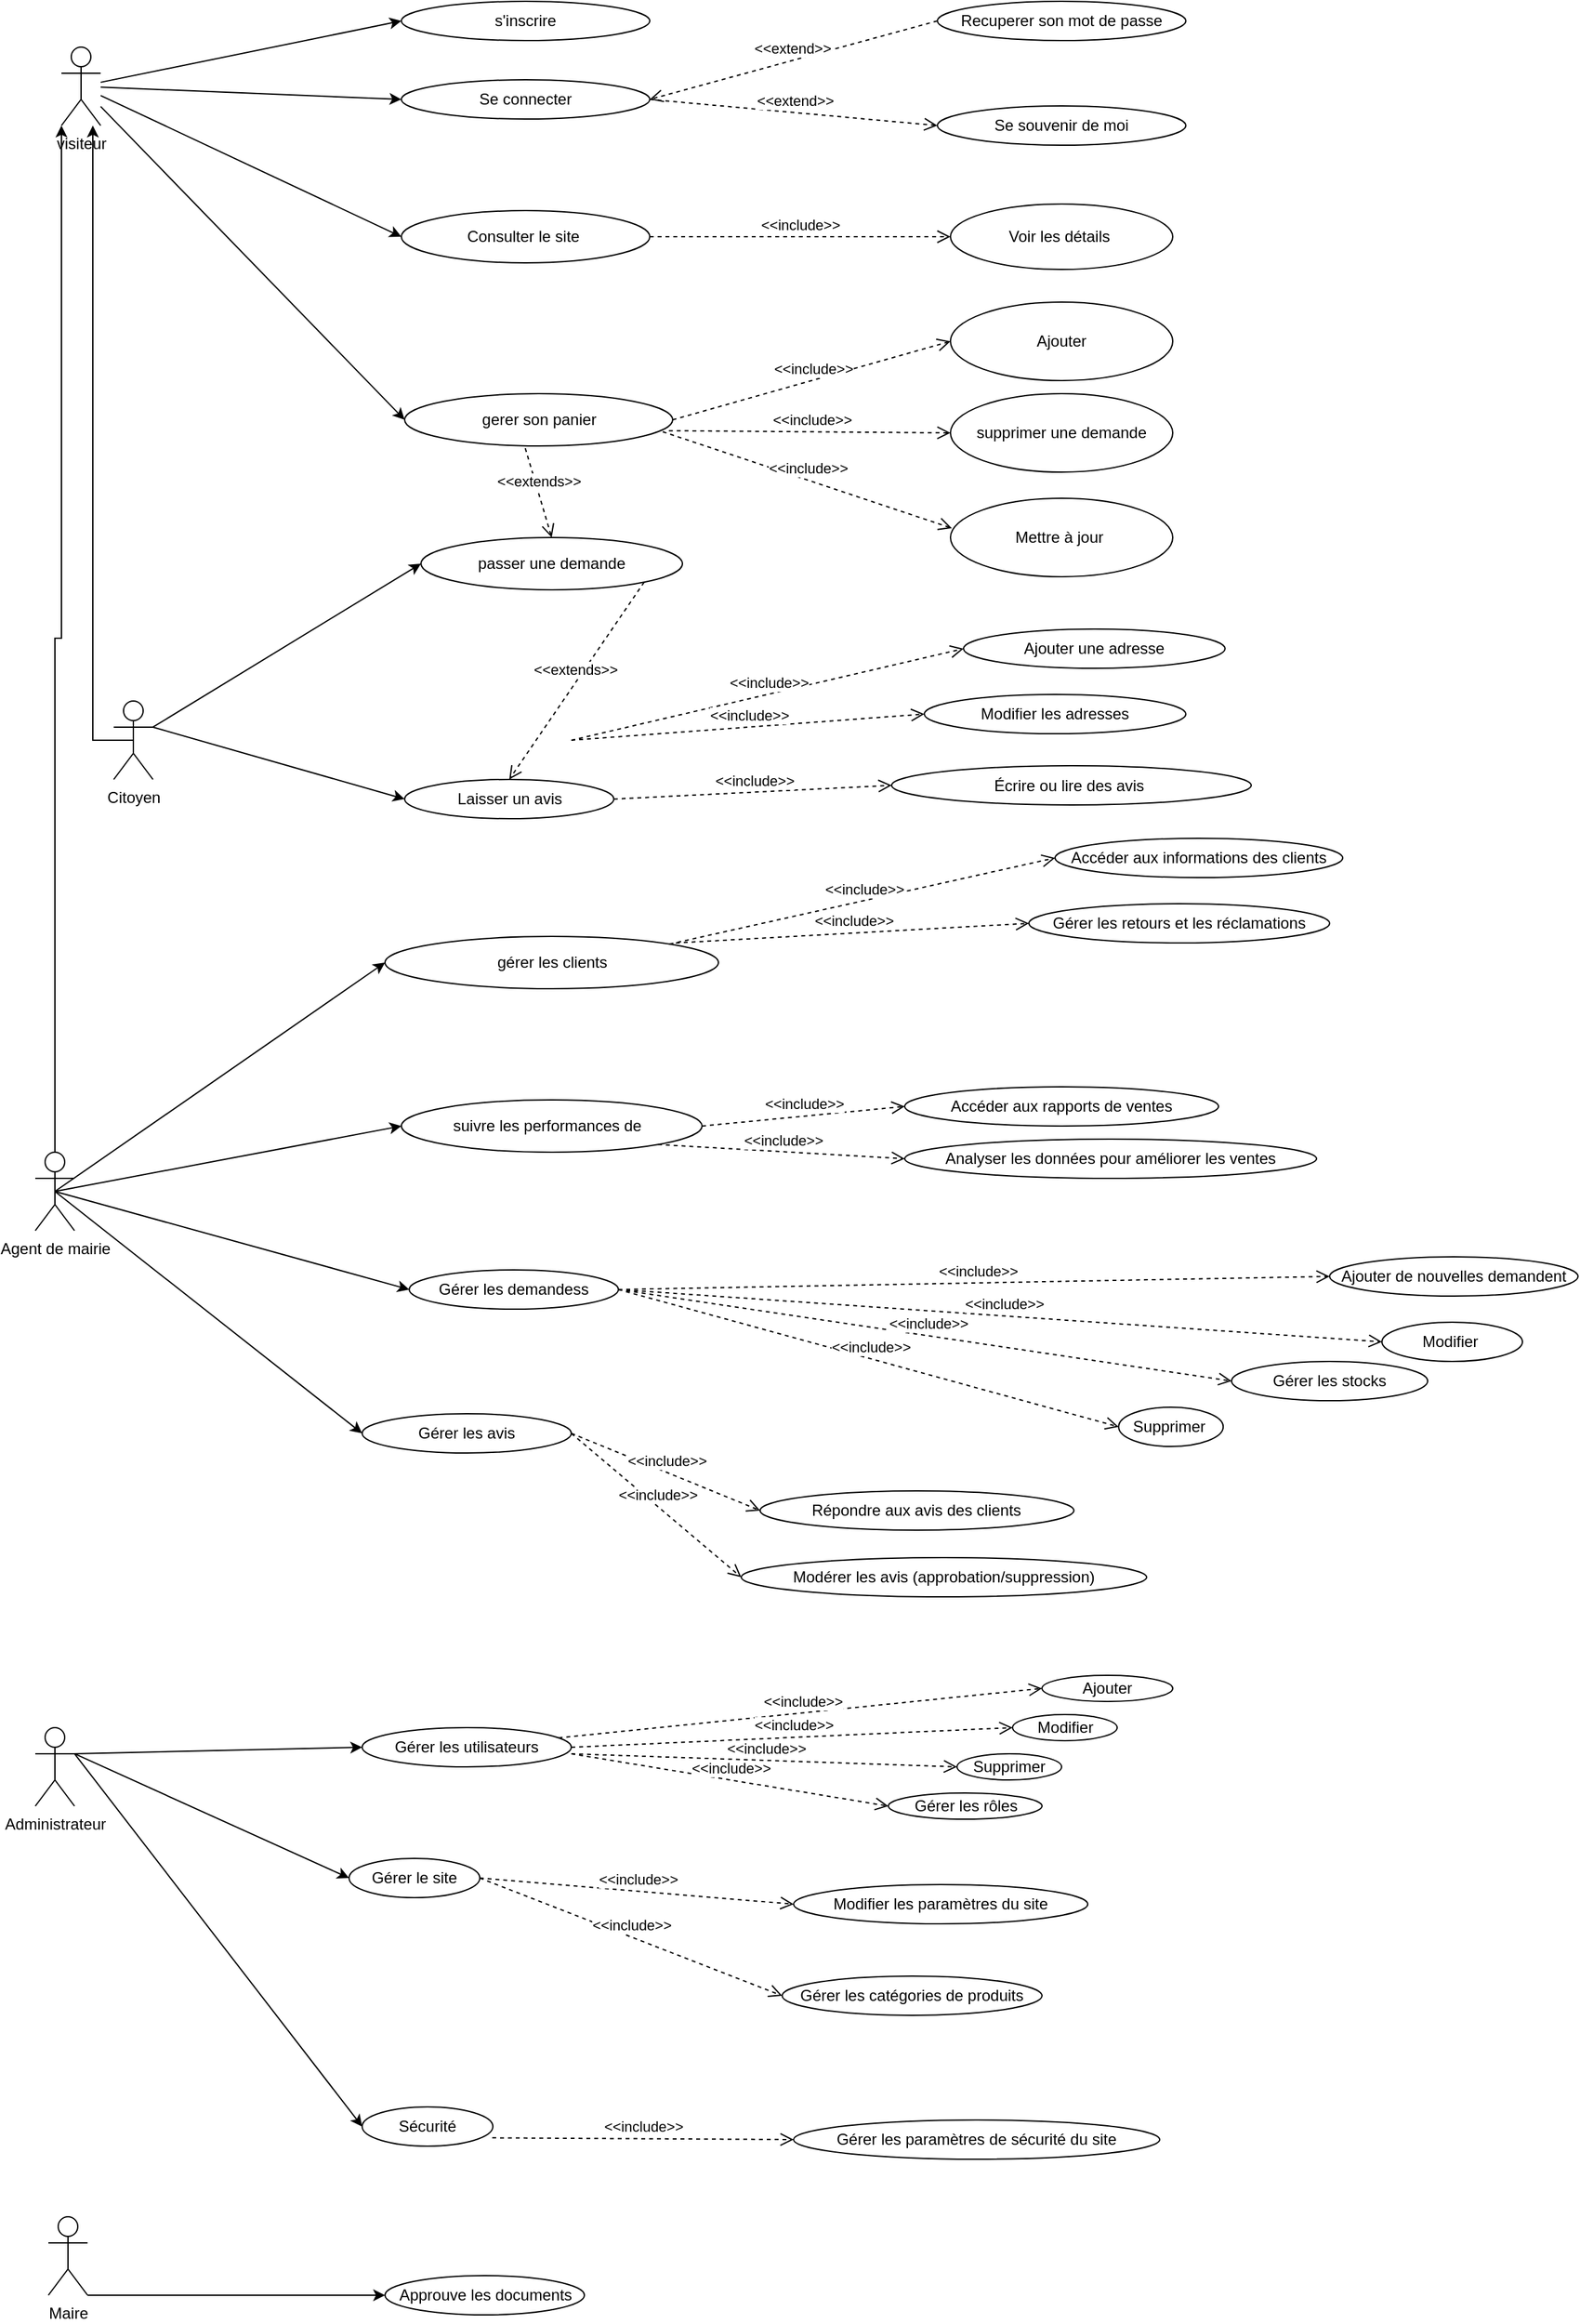 <mxfile version="24.7.8">
  <diagram name="Page-1" id="bqfxxALGak0NlBb41qj1">
    <mxGraphModel dx="2150" dy="852" grid="1" gridSize="10" guides="1" tooltips="1" connect="1" arrows="1" fold="1" page="1" pageScale="1" pageWidth="827" pageHeight="1169" math="0" shadow="0">
      <root>
        <mxCell id="0" />
        <mxCell id="1" parent="0" />
        <mxCell id="yeY-8UPGRVBbyQ8okEg0-1" style="edgeStyle=orthogonalEdgeStyle;rounded=0;orthogonalLoop=1;jettySize=auto;html=1;exitX=0.5;exitY=1;exitDx=0;exitDy=0;" parent="1" edge="1">
          <mxGeometry relative="1" as="geometry">
            <mxPoint x="-540" y="270" as="sourcePoint" />
            <mxPoint x="-540" y="270" as="targetPoint" />
          </mxGeometry>
        </mxCell>
        <mxCell id="yeY-8UPGRVBbyQ8okEg0-3" value="" style="endArrow=classic;html=1;rounded=0;entryX=0;entryY=0.5;entryDx=0;entryDy=0;" parent="1" target="yeY-8UPGRVBbyQ8okEg0-12" edge="1">
          <mxGeometry width="50" height="50" relative="1" as="geometry">
            <mxPoint x="-685" y="910" as="sourcePoint" />
            <mxPoint x="-290" y="1140" as="targetPoint" />
            <Array as="points" />
          </mxGeometry>
        </mxCell>
        <mxCell id="yeY-8UPGRVBbyQ8okEg0-4" value="" style="endArrow=classic;html=1;rounded=0;entryX=0;entryY=0.5;entryDx=0;entryDy=0;exitX=1;exitY=0.333;exitDx=0;exitDy=0;exitPerimeter=0;" parent="1" source="yeY-8UPGRVBbyQ8okEg0-21" target="yeY-8UPGRVBbyQ8okEg0-11" edge="1">
          <mxGeometry width="50" height="50" relative="1" as="geometry">
            <mxPoint x="-440" y="1200" as="sourcePoint" />
            <mxPoint x="-290" y="1230" as="targetPoint" />
          </mxGeometry>
        </mxCell>
        <mxCell id="yeY-8UPGRVBbyQ8okEg0-5" value="" style="endArrow=classic;html=1;rounded=0;entryX=0;entryY=0.5;entryDx=0;entryDy=0;" parent="1" source="yeY-8UPGRVBbyQ8okEg0-25" target="yeY-8UPGRVBbyQ8okEg0-16" edge="1">
          <mxGeometry width="50" height="50" relative="1" as="geometry">
            <mxPoint x="-660" y="440" as="sourcePoint" />
            <mxPoint x="-420" y="340" as="targetPoint" />
            <Array as="points" />
          </mxGeometry>
        </mxCell>
        <mxCell id="yeY-8UPGRVBbyQ8okEg0-6" value="" style="endArrow=classic;html=1;rounded=0;exitX=1;exitY=0.333;exitDx=0;exitDy=0;exitPerimeter=0;entryX=0;entryY=0.5;entryDx=0;entryDy=0;" parent="1" source="yeY-8UPGRVBbyQ8okEg0-20" target="yeY-8UPGRVBbyQ8okEg0-18" edge="1">
          <mxGeometry width="50" height="50" relative="1" as="geometry">
            <mxPoint x="-665" y="440" as="sourcePoint" />
            <mxPoint x="-490" y="565" as="targetPoint" />
            <Array as="points" />
          </mxGeometry>
        </mxCell>
        <mxCell id="yeY-8UPGRVBbyQ8okEg0-7" value="" style="endArrow=classic;html=1;rounded=0;entryX=0;entryY=0.5;entryDx=0;entryDy=0;" parent="1" source="yeY-8UPGRVBbyQ8okEg0-25" target="yeY-8UPGRVBbyQ8okEg0-15" edge="1">
          <mxGeometry width="50" height="50" relative="1" as="geometry">
            <mxPoint x="-630" y="454.5" as="sourcePoint" />
            <mxPoint x="-430" y="400" as="targetPoint" />
            <Array as="points" />
          </mxGeometry>
        </mxCell>
        <mxCell id="yeY-8UPGRVBbyQ8okEg0-8" value="" style="endArrow=classic;html=1;rounded=0;exitX=1;exitY=0.333;exitDx=0;exitDy=0;exitPerimeter=0;entryX=0;entryY=0.5;entryDx=0;entryDy=0;" parent="1" source="yeY-8UPGRVBbyQ8okEg0-20" target="yeY-8UPGRVBbyQ8okEg0-10" edge="1">
          <mxGeometry width="50" height="50" relative="1" as="geometry">
            <mxPoint x="-630" y="463" as="sourcePoint" />
            <mxPoint x="-430" y="445" as="targetPoint" />
          </mxGeometry>
        </mxCell>
        <mxCell id="yeY-8UPGRVBbyQ8okEg0-10" value="&lt;font style=&quot;vertical-align: inherit;&quot;&gt;&lt;font style=&quot;vertical-align: inherit;&quot;&gt;passer une demande&lt;/font&gt;&lt;/font&gt;" style="ellipse;whiteSpace=wrap;html=1;align=center;verticalAlign=middle;horizontal=1;" parent="1" vertex="1">
          <mxGeometry x="-405" y="410" width="200" height="40" as="geometry" />
        </mxCell>
        <mxCell id="yeY-8UPGRVBbyQ8okEg0-11" value="Gérer les utilisateurs" style="ellipse;whiteSpace=wrap;html=1;align=center;verticalAlign=middle;horizontal=1;" parent="1" vertex="1">
          <mxGeometry x="-450" y="1320" width="160" height="30" as="geometry" />
        </mxCell>
        <mxCell id="yeY-8UPGRVBbyQ8okEg0-12" value="Gérer les demandess" style="ellipse;whiteSpace=wrap;html=1;align=center;verticalAlign=middle;horizontal=1;" parent="1" vertex="1">
          <mxGeometry x="-414" y="970" width="160" height="30" as="geometry" />
        </mxCell>
        <mxCell id="yeY-8UPGRVBbyQ8okEg0-14" value="&lt;font style=&quot;vertical-align: inherit;&quot;&gt;&lt;font style=&quot;vertical-align: inherit;&quot;&gt;Ajouter&lt;/font&gt;&lt;/font&gt;" style="ellipse;whiteSpace=wrap;html=1;align=center;verticalAlign=middle;horizontal=1;" parent="1" vertex="1">
          <mxGeometry y="230" width="170" height="60" as="geometry" />
        </mxCell>
        <mxCell id="yeY-8UPGRVBbyQ8okEg0-15" value="&lt;font style=&quot;vertical-align: inherit;&quot;&gt;&lt;font style=&quot;vertical-align: inherit;&quot;&gt;gerer son panier&lt;/font&gt;&lt;/font&gt;" style="ellipse;whiteSpace=wrap;html=1;align=center;verticalAlign=middle;horizontal=1;" parent="1" vertex="1">
          <mxGeometry x="-417.5" y="300" width="205" height="40" as="geometry" />
        </mxCell>
        <mxCell id="yeY-8UPGRVBbyQ8okEg0-16" value="&lt;font style=&quot;vertical-align: inherit;&quot;&gt;&lt;font style=&quot;vertical-align: inherit;&quot;&gt;Consulter le site&amp;nbsp;&lt;/font&gt;&lt;/font&gt;" style="ellipse;whiteSpace=wrap;html=1;align=center;verticalAlign=middle;horizontal=1;" parent="1" vertex="1">
          <mxGeometry x="-420" y="160" width="190" height="40" as="geometry" />
        </mxCell>
        <mxCell id="yeY-8UPGRVBbyQ8okEg0-17" value="&lt;font style=&quot;vertical-align: inherit;&quot;&gt;&lt;font style=&quot;vertical-align: inherit;&quot;&gt;Se connecter&lt;/font&gt;&lt;/font&gt;" style="ellipse;whiteSpace=wrap;html=1;align=center;verticalAlign=middle;horizontal=1;" parent="1" vertex="1">
          <mxGeometry x="-420" y="60" width="190" height="30" as="geometry" />
        </mxCell>
        <mxCell id="yeY-8UPGRVBbyQ8okEg0-18" value="Laisser un avis" style="ellipse;whiteSpace=wrap;html=1;align=center;verticalAlign=middle;horizontal=1;" parent="1" vertex="1">
          <mxGeometry x="-417.5" y="595" width="160" height="30" as="geometry" />
        </mxCell>
        <mxCell id="yeY-8UPGRVBbyQ8okEg0-19" style="edgeStyle=orthogonalEdgeStyle;rounded=0;orthogonalLoop=1;jettySize=auto;html=1;exitX=0.5;exitY=0.5;exitDx=0;exitDy=0;exitPerimeter=0;" parent="1" source="yeY-8UPGRVBbyQ8okEg0-20" edge="1">
          <mxGeometry relative="1" as="geometry">
            <mxPoint x="-656" y="95" as="targetPoint" />
            <mxPoint x="-616" y="565" as="sourcePoint" />
            <Array as="points">
              <mxPoint x="-656" y="565" />
            </Array>
          </mxGeometry>
        </mxCell>
        <mxCell id="yeY-8UPGRVBbyQ8okEg0-20" value="Citoyen" style="shape=umlActor;verticalLabelPosition=bottom;verticalAlign=top;html=1;outlineConnect=0;" parent="1" vertex="1">
          <mxGeometry x="-640" y="535" width="30" height="60" as="geometry" />
        </mxCell>
        <mxCell id="yeY-8UPGRVBbyQ8okEg0-21" value="Administrateur" style="shape=umlActor;verticalLabelPosition=bottom;verticalAlign=top;html=1;outlineConnect=0;" parent="1" vertex="1">
          <mxGeometry x="-700" y="1320" width="30" height="60" as="geometry" />
        </mxCell>
        <mxCell id="yeY-8UPGRVBbyQ8okEg0-22" value="Voir les détails&amp;nbsp;" style="ellipse;whiteSpace=wrap;html=1;align=center;verticalAlign=middle;horizontal=1;" parent="1" vertex="1">
          <mxGeometry y="155" width="170" height="50" as="geometry" />
        </mxCell>
        <mxCell id="yeY-8UPGRVBbyQ8okEg0-23" value="&amp;lt;&amp;lt;include&amp;gt;&amp;gt;" style="html=1;verticalAlign=bottom;endArrow=open;dashed=1;endSize=8;curved=0;rounded=0;exitX=1;exitY=0.5;exitDx=0;exitDy=0;entryX=0;entryY=0.5;entryDx=0;entryDy=0;" parent="1" source="yeY-8UPGRVBbyQ8okEg0-15" target="yeY-8UPGRVBbyQ8okEg0-14" edge="1">
          <mxGeometry x="0.01" relative="1" as="geometry">
            <mxPoint x="-220" y="360" as="sourcePoint" />
            <mxPoint x="-130" y="345" as="targetPoint" />
            <mxPoint as="offset" />
          </mxGeometry>
        </mxCell>
        <mxCell id="yeY-8UPGRVBbyQ8okEg0-24" value="&amp;lt;&amp;lt;include&amp;gt;&amp;gt;" style="html=1;verticalAlign=bottom;endArrow=open;dashed=1;endSize=8;curved=0;rounded=0;exitX=1;exitY=0.5;exitDx=0;exitDy=0;entryX=0;entryY=0.5;entryDx=0;entryDy=0;" parent="1" source="yeY-8UPGRVBbyQ8okEg0-16" target="yeY-8UPGRVBbyQ8okEg0-22" edge="1">
          <mxGeometry relative="1" as="geometry">
            <mxPoint x="-290" y="450" as="sourcePoint" />
            <mxPoint x="-370" y="450" as="targetPoint" />
          </mxGeometry>
        </mxCell>
        <mxCell id="yeY-8UPGRVBbyQ8okEg0-25" value="&lt;font style=&quot;vertical-align: inherit;&quot;&gt;&lt;font style=&quot;vertical-align: inherit;&quot;&gt;visiteur&lt;/font&gt;&lt;/font&gt;" style="shape=umlActor;verticalLabelPosition=bottom;verticalAlign=top;html=1;outlineConnect=0;" parent="1" vertex="1">
          <mxGeometry x="-680" y="35" width="30" height="60" as="geometry" />
        </mxCell>
        <mxCell id="yeY-8UPGRVBbyQ8okEg0-26" value="" style="endArrow=classic;html=1;rounded=0;entryX=0;entryY=0.5;entryDx=0;entryDy=0;" parent="1" source="yeY-8UPGRVBbyQ8okEg0-25" target="yeY-8UPGRVBbyQ8okEg0-17" edge="1">
          <mxGeometry width="50" height="50" relative="1" as="geometry">
            <mxPoint x="-595" y="145" as="sourcePoint" />
            <mxPoint x="-420" y="70" as="targetPoint" />
            <Array as="points" />
          </mxGeometry>
        </mxCell>
        <mxCell id="yeY-8UPGRVBbyQ8okEg0-27" value="&lt;font style=&quot;vertical-align: inherit;&quot;&gt;&lt;font style=&quot;vertical-align: inherit;&quot;&gt;&amp;lt;&amp;lt;extend&amp;gt;&amp;gt;&lt;/font&gt;&lt;/font&gt;" style="html=1;verticalAlign=bottom;endArrow=open;dashed=1;endSize=8;curved=0;rounded=0;entryX=1;entryY=0.5;entryDx=0;entryDy=0;exitX=0;exitY=0.5;exitDx=0;exitDy=0;" parent="1" source="yeY-8UPGRVBbyQ8okEg0-28" target="yeY-8UPGRVBbyQ8okEg0-17" edge="1">
          <mxGeometry x="0.01" relative="1" as="geometry">
            <mxPoint y="75" as="sourcePoint" />
            <mxPoint x="170" y="90" as="targetPoint" />
            <mxPoint as="offset" />
          </mxGeometry>
        </mxCell>
        <mxCell id="yeY-8UPGRVBbyQ8okEg0-28" value="&lt;font style=&quot;vertical-align: inherit;&quot;&gt;&lt;font style=&quot;vertical-align: inherit;&quot;&gt;&lt;font style=&quot;vertical-align: inherit;&quot;&gt;&lt;font style=&quot;vertical-align: inherit;&quot;&gt;Recuperer son mot de passe&lt;/font&gt;&lt;/font&gt;&lt;/font&gt;&lt;/font&gt;" style="ellipse;whiteSpace=wrap;html=1;align=center;verticalAlign=middle;horizontal=1;" parent="1" vertex="1">
          <mxGeometry x="-10" width="190" height="30" as="geometry" />
        </mxCell>
        <mxCell id="yeY-8UPGRVBbyQ8okEg0-29" value="&lt;font style=&quot;vertical-align: inherit;&quot;&gt;&lt;font style=&quot;vertical-align: inherit;&quot;&gt;&lt;font style=&quot;vertical-align: inherit;&quot;&gt;&lt;font style=&quot;vertical-align: inherit;&quot;&gt;s&#39;inscrire&lt;/font&gt;&lt;/font&gt;&lt;/font&gt;&lt;/font&gt;" style="ellipse;whiteSpace=wrap;html=1;align=center;verticalAlign=middle;horizontal=1;" parent="1" vertex="1">
          <mxGeometry x="-420" width="190" height="30" as="geometry" />
        </mxCell>
        <mxCell id="yeY-8UPGRVBbyQ8okEg0-30" value="" style="endArrow=classic;html=1;rounded=0;entryX=0;entryY=0.5;entryDx=0;entryDy=0;" parent="1" source="yeY-8UPGRVBbyQ8okEg0-25" target="yeY-8UPGRVBbyQ8okEg0-29" edge="1">
          <mxGeometry width="50" height="50" relative="1" as="geometry">
            <mxPoint x="-640" y="76" as="sourcePoint" />
            <mxPoint x="-410" y="85" as="targetPoint" />
            <Array as="points" />
          </mxGeometry>
        </mxCell>
        <mxCell id="yeY-8UPGRVBbyQ8okEg0-31" value="&lt;font style=&quot;vertical-align: inherit;&quot;&gt;&lt;font style=&quot;vertical-align: inherit;&quot;&gt;&amp;lt;&amp;lt;extend&amp;gt;&amp;gt;&lt;/font&gt;&lt;/font&gt;" style="html=1;verticalAlign=bottom;endArrow=open;dashed=1;endSize=8;curved=0;rounded=0;entryX=0;entryY=0.5;entryDx=0;entryDy=0;exitX=1;exitY=0.5;exitDx=0;exitDy=0;" parent="1" source="yeY-8UPGRVBbyQ8okEg0-17" target="yeY-8UPGRVBbyQ8okEg0-32" edge="1">
          <mxGeometry x="0.01" relative="1" as="geometry">
            <mxPoint y="100" as="sourcePoint" />
            <mxPoint x="-220" y="85" as="targetPoint" />
            <mxPoint as="offset" />
          </mxGeometry>
        </mxCell>
        <mxCell id="yeY-8UPGRVBbyQ8okEg0-32" value="&lt;font style=&quot;vertical-align: inherit;&quot;&gt;&lt;font style=&quot;vertical-align: inherit;&quot;&gt;&lt;font style=&quot;vertical-align: inherit;&quot;&gt;&lt;font style=&quot;vertical-align: inherit;&quot;&gt;&lt;font style=&quot;vertical-align: inherit;&quot;&gt;&lt;font style=&quot;vertical-align: inherit;&quot;&gt;Se souvenir de moi&lt;/font&gt;&lt;/font&gt;&lt;/font&gt;&lt;/font&gt;&lt;/font&gt;&lt;/font&gt;" style="ellipse;whiteSpace=wrap;html=1;align=center;verticalAlign=middle;horizontal=1;" parent="1" vertex="1">
          <mxGeometry x="-10" y="80" width="190" height="30" as="geometry" />
        </mxCell>
        <mxCell id="yeY-8UPGRVBbyQ8okEg0-33" value="&amp;lt;&amp;lt;include&amp;gt;&amp;gt;" style="html=1;verticalAlign=bottom;endArrow=open;dashed=1;endSize=8;curved=0;rounded=0;exitX=0.986;exitY=0.708;exitDx=0;exitDy=0;entryX=0;entryY=0.5;entryDx=0;entryDy=0;exitPerimeter=0;" parent="1" source="yeY-8UPGRVBbyQ8okEg0-15" target="yeY-8UPGRVBbyQ8okEg0-34" edge="1">
          <mxGeometry x="0.01" relative="1" as="geometry">
            <mxPoint x="-205" y="290" as="sourcePoint" />
            <mxPoint y="330" as="targetPoint" />
            <mxPoint as="offset" />
          </mxGeometry>
        </mxCell>
        <mxCell id="yeY-8UPGRVBbyQ8okEg0-34" value="&lt;font style=&quot;vertical-align: inherit;&quot;&gt;&lt;font style=&quot;vertical-align: inherit;&quot;&gt;&lt;font style=&quot;vertical-align: inherit;&quot;&gt;&lt;font style=&quot;vertical-align: inherit;&quot;&gt;supprimer une demande&lt;/font&gt;&lt;/font&gt;&lt;/font&gt;&lt;/font&gt;" style="ellipse;whiteSpace=wrap;html=1;align=center;verticalAlign=middle;horizontal=1;" parent="1" vertex="1">
          <mxGeometry y="300" width="170" height="60" as="geometry" />
        </mxCell>
        <mxCell id="yeY-8UPGRVBbyQ8okEg0-35" value="&lt;font style=&quot;vertical-align: inherit;&quot;&gt;&lt;font style=&quot;vertical-align: inherit;&quot;&gt;&lt;font style=&quot;vertical-align: inherit;&quot;&gt;&lt;font style=&quot;vertical-align: inherit;&quot;&gt;&lt;font style=&quot;vertical-align: inherit;&quot;&gt;&lt;font style=&quot;vertical-align: inherit;&quot;&gt;&lt;font style=&quot;vertical-align: inherit;&quot;&gt;&lt;font style=&quot;vertical-align: inherit;&quot;&gt;Mettre à jour&amp;nbsp;&lt;/font&gt;&lt;/font&gt;&lt;/font&gt;&lt;/font&gt;&lt;/font&gt;&lt;/font&gt;&lt;/font&gt;&lt;/font&gt;" style="ellipse;whiteSpace=wrap;html=1;align=center;verticalAlign=middle;horizontal=1;" parent="1" vertex="1">
          <mxGeometry y="380" width="170" height="60" as="geometry" />
        </mxCell>
        <mxCell id="yeY-8UPGRVBbyQ8okEg0-36" value="&amp;lt;&amp;lt;include&amp;gt;&amp;gt;" style="html=1;verticalAlign=bottom;endArrow=open;dashed=1;endSize=8;curved=0;rounded=0;exitX=0.963;exitY=0.728;exitDx=0;exitDy=0;entryX=0.006;entryY=0.381;entryDx=0;entryDy=0;entryPerimeter=0;exitPerimeter=0;" parent="1" source="yeY-8UPGRVBbyQ8okEg0-15" target="yeY-8UPGRVBbyQ8okEg0-35" edge="1">
          <mxGeometry x="0.01" relative="1" as="geometry">
            <mxPoint x="-195" y="300" as="sourcePoint" />
            <mxPoint x="10" y="340" as="targetPoint" />
            <mxPoint as="offset" />
          </mxGeometry>
        </mxCell>
        <mxCell id="yeY-8UPGRVBbyQ8okEg0-37" value="&lt;font style=&quot;vertical-align: inherit;&quot;&gt;&lt;font style=&quot;vertical-align: inherit;&quot;&gt;&amp;lt;&amp;lt;extends&amp;gt;&amp;gt;&lt;/font&gt;&lt;/font&gt;" style="html=1;verticalAlign=bottom;endArrow=open;dashed=1;endSize=8;curved=0;rounded=0;entryX=0.5;entryY=0;entryDx=0;entryDy=0;exitX=0.45;exitY=1.042;exitDx=0;exitDy=0;exitPerimeter=0;" parent="1" source="yeY-8UPGRVBbyQ8okEg0-15" target="yeY-8UPGRVBbyQ8okEg0-10" edge="1">
          <mxGeometry x="0.01" relative="1" as="geometry">
            <mxPoint x="-310" y="350" as="sourcePoint" />
            <mxPoint x="11" y="413" as="targetPoint" />
            <mxPoint as="offset" />
          </mxGeometry>
        </mxCell>
        <mxCell id="yeY-8UPGRVBbyQ8okEg0-39" value="&lt;font style=&quot;vertical-align: inherit;&quot;&gt;&lt;font style=&quot;vertical-align: inherit;&quot;&gt;&lt;font style=&quot;vertical-align: inherit;&quot;&gt;&lt;font style=&quot;vertical-align: inherit;&quot;&gt;Modifier les adresses&lt;/font&gt;&lt;/font&gt;&lt;/font&gt;&lt;/font&gt;" style="ellipse;whiteSpace=wrap;html=1;align=center;verticalAlign=middle;horizontal=1;" parent="1" vertex="1">
          <mxGeometry x="-20" y="530" width="200" height="30" as="geometry" />
        </mxCell>
        <mxCell id="yeY-8UPGRVBbyQ8okEg0-40" value="&lt;font style=&quot;vertical-align: inherit;&quot;&gt;&lt;font style=&quot;vertical-align: inherit;&quot;&gt;&lt;font style=&quot;vertical-align: inherit;&quot;&gt;&lt;font style=&quot;vertical-align: inherit;&quot;&gt;Ajouter une adresse&lt;/font&gt;&lt;/font&gt;&lt;/font&gt;&lt;/font&gt;" style="ellipse;whiteSpace=wrap;html=1;align=center;verticalAlign=middle;horizontal=1;" parent="1" vertex="1">
          <mxGeometry x="10" y="480" width="200" height="30" as="geometry" />
        </mxCell>
        <mxCell id="yeY-8UPGRVBbyQ8okEg0-41" value="&amp;lt;&amp;lt;include&amp;gt;&amp;gt;" style="html=1;verticalAlign=bottom;endArrow=open;dashed=1;endSize=8;curved=0;rounded=0;exitX=1;exitY=0.5;exitDx=0;exitDy=0;entryX=0;entryY=0.5;entryDx=0;entryDy=0;" parent="1" target="yeY-8UPGRVBbyQ8okEg0-40" edge="1">
          <mxGeometry x="0.01" relative="1" as="geometry">
            <mxPoint x="-290" y="565" as="sourcePoint" />
            <mxPoint x="-150" y="510" as="targetPoint" />
            <mxPoint as="offset" />
          </mxGeometry>
        </mxCell>
        <mxCell id="yeY-8UPGRVBbyQ8okEg0-42" value="&amp;lt;&amp;lt;include&amp;gt;&amp;gt;" style="html=1;verticalAlign=bottom;endArrow=open;dashed=1;endSize=8;curved=0;rounded=0;exitX=1;exitY=0.5;exitDx=0;exitDy=0;entryX=0;entryY=0.5;entryDx=0;entryDy=0;" parent="1" target="yeY-8UPGRVBbyQ8okEg0-39" edge="1">
          <mxGeometry x="0.01" relative="1" as="geometry">
            <mxPoint x="-290" y="565" as="sourcePoint" />
            <mxPoint x="-19" y="630" as="targetPoint" />
            <mxPoint as="offset" />
          </mxGeometry>
        </mxCell>
        <mxCell id="yeY-8UPGRVBbyQ8okEg0-43" style="edgeStyle=orthogonalEdgeStyle;rounded=0;orthogonalLoop=1;jettySize=auto;html=1;" parent="1" source="yeY-8UPGRVBbyQ8okEg0-44" target="yeY-8UPGRVBbyQ8okEg0-25" edge="1">
          <mxGeometry relative="1" as="geometry">
            <Array as="points">
              <mxPoint x="-685" y="487" />
              <mxPoint x="-680" y="487" />
            </Array>
          </mxGeometry>
        </mxCell>
        <mxCell id="yeY-8UPGRVBbyQ8okEg0-44" value="&lt;font style=&quot;vertical-align: inherit;&quot;&gt;&lt;font style=&quot;vertical-align: inherit;&quot;&gt;Agent de mairie&lt;/font&gt;&lt;/font&gt;" style="shape=umlActor;verticalLabelPosition=bottom;verticalAlign=top;html=1;outlineConnect=0;" parent="1" vertex="1">
          <mxGeometry x="-700" y="880" width="30" height="60" as="geometry" />
        </mxCell>
        <mxCell id="yeY-8UPGRVBbyQ8okEg0-45" value="&lt;font style=&quot;vertical-align: inherit;&quot;&gt;&lt;font style=&quot;vertical-align: inherit;&quot;&gt;&lt;font style=&quot;vertical-align: inherit;&quot;&gt;&lt;font style=&quot;vertical-align: inherit;&quot;&gt;gérer les clients&lt;/font&gt;&lt;/font&gt;&lt;/font&gt;&lt;/font&gt;" style="ellipse;whiteSpace=wrap;html=1;align=center;verticalAlign=middle;horizontal=1;" parent="1" vertex="1">
          <mxGeometry x="-432.5" y="715" width="255" height="40" as="geometry" />
        </mxCell>
        <mxCell id="yeY-8UPGRVBbyQ8okEg0-46" value="" style="endArrow=classic;html=1;rounded=0;entryX=0;entryY=0.5;entryDx=0;entryDy=0;exitX=0.5;exitY=0.5;exitDx=0;exitDy=0;exitPerimeter=0;" parent="1" source="yeY-8UPGRVBbyQ8okEg0-44" target="yeY-8UPGRVBbyQ8okEg0-45" edge="1">
          <mxGeometry width="50" height="50" relative="1" as="geometry">
            <mxPoint x="-650" y="770" as="sourcePoint" />
            <mxPoint x="-395" y="875" as="targetPoint" />
            <Array as="points" />
          </mxGeometry>
        </mxCell>
        <mxCell id="yeY-8UPGRVBbyQ8okEg0-47" style="edgeStyle=orthogonalEdgeStyle;rounded=0;orthogonalLoop=1;jettySize=auto;html=1;exitX=0.5;exitY=1;exitDx=0;exitDy=0;" parent="1" edge="1">
          <mxGeometry relative="1" as="geometry">
            <mxPoint x="-270.5" y="750" as="sourcePoint" />
            <mxPoint x="-270.5" y="750" as="targetPoint" />
          </mxGeometry>
        </mxCell>
        <mxCell id="yeY-8UPGRVBbyQ8okEg0-49" value="&lt;font style=&quot;vertical-align: inherit;&quot;&gt;&lt;font style=&quot;vertical-align: inherit;&quot;&gt;&lt;font style=&quot;vertical-align: inherit;&quot;&gt;&lt;font style=&quot;vertical-align: inherit;&quot;&gt;suivre les performances de&amp;nbsp;&amp;nbsp;&lt;/font&gt;&lt;/font&gt;&lt;/font&gt;&lt;/font&gt;" style="ellipse;whiteSpace=wrap;html=1;align=center;verticalAlign=middle;horizontal=1;" parent="1" vertex="1">
          <mxGeometry x="-420" y="840" width="230" height="40" as="geometry" />
        </mxCell>
        <mxCell id="yeY-8UPGRVBbyQ8okEg0-51" value="" style="endArrow=classic;html=1;rounded=0;entryX=0;entryY=0.5;entryDx=0;entryDy=0;exitX=0.5;exitY=0.5;exitDx=0;exitDy=0;exitPerimeter=0;" parent="1" source="yeY-8UPGRVBbyQ8okEg0-44" target="yeY-8UPGRVBbyQ8okEg0-49" edge="1">
          <mxGeometry width="50" height="50" relative="1" as="geometry">
            <mxPoint x="-680" y="930" as="sourcePoint" />
            <mxPoint x="-405" y="905" as="targetPoint" />
            <Array as="points" />
          </mxGeometry>
        </mxCell>
        <mxCell id="yeY-8UPGRVBbyQ8okEg0-52" value="Gérer les avis" style="ellipse;whiteSpace=wrap;html=1;align=center;verticalAlign=middle;horizontal=1;" parent="1" vertex="1">
          <mxGeometry x="-450" y="1080" width="160" height="30" as="geometry" />
        </mxCell>
        <mxCell id="yeY-8UPGRVBbyQ8okEg0-54" value="&lt;font style=&quot;vertical-align: inherit;&quot;&gt;&lt;font style=&quot;vertical-align: inherit;&quot;&gt;Gérer les retours et les réclamations&lt;/font&gt;&lt;/font&gt;" style="ellipse;whiteSpace=wrap;html=1;align=center;verticalAlign=middle;horizontal=1;" parent="1" vertex="1">
          <mxGeometry x="60" y="690" width="230" height="30" as="geometry" />
        </mxCell>
        <mxCell id="yeY-8UPGRVBbyQ8okEg0-56" value="Accéder aux rapports de ventes" style="ellipse;whiteSpace=wrap;html=1;align=center;verticalAlign=middle;horizontal=1;" parent="1" vertex="1">
          <mxGeometry x="-35" y="830" width="240" height="30" as="geometry" />
        </mxCell>
        <mxCell id="yeY-8UPGRVBbyQ8okEg0-57" value="&lt;font style=&quot;vertical-align: inherit;&quot;&gt;&lt;font style=&quot;vertical-align: inherit;&quot;&gt;Accéder aux informations des clients&lt;/font&gt;&lt;/font&gt;" style="ellipse;whiteSpace=wrap;html=1;align=center;verticalAlign=middle;horizontal=1;" parent="1" vertex="1">
          <mxGeometry x="80" y="640" width="220" height="30" as="geometry" />
        </mxCell>
        <mxCell id="yeY-8UPGRVBbyQ8okEg0-60" value="&amp;lt;&amp;lt;include&amp;gt;&amp;gt;" style="html=1;verticalAlign=bottom;endArrow=open;dashed=1;endSize=8;curved=0;rounded=0;entryX=0;entryY=0.5;entryDx=0;entryDy=0;exitX=1;exitY=0.5;exitDx=0;exitDy=0;" parent="1" source="yeY-8UPGRVBbyQ8okEg0-49" target="yeY-8UPGRVBbyQ8okEg0-56" edge="1">
          <mxGeometry x="0.01" relative="1" as="geometry">
            <mxPoint x="200" y="710" as="sourcePoint" />
            <mxPoint x="305" y="682.5" as="targetPoint" />
            <mxPoint as="offset" />
          </mxGeometry>
        </mxCell>
        <mxCell id="yeY-8UPGRVBbyQ8okEg0-61" value="&amp;lt;&amp;lt;include&amp;gt;&amp;gt;" style="html=1;verticalAlign=bottom;endArrow=open;dashed=1;endSize=8;curved=0;rounded=0;entryX=0;entryY=0.5;entryDx=0;entryDy=0;" parent="1" target="yeY-8UPGRVBbyQ8okEg0-54" edge="1">
          <mxGeometry x="0.01" relative="1" as="geometry">
            <mxPoint x="-210" y="720" as="sourcePoint" />
            <mxPoint x="25" y="725" as="targetPoint" />
            <mxPoint as="offset" />
          </mxGeometry>
        </mxCell>
        <mxCell id="yeY-8UPGRVBbyQ8okEg0-62" value="&amp;lt;&amp;lt;include&amp;gt;&amp;gt;" style="html=1;verticalAlign=bottom;endArrow=open;dashed=1;endSize=8;curved=0;rounded=0;exitX=1;exitY=0;exitDx=0;exitDy=0;entryX=0;entryY=0.5;entryDx=0;entryDy=0;" parent="1" source="yeY-8UPGRVBbyQ8okEg0-45" target="yeY-8UPGRVBbyQ8okEg0-57" edge="1">
          <mxGeometry x="0.01" relative="1" as="geometry">
            <mxPoint x="-165" y="675" as="sourcePoint" />
            <mxPoint y="690" as="targetPoint" />
            <mxPoint as="offset" />
          </mxGeometry>
        </mxCell>
        <mxCell id="yeY-8UPGRVBbyQ8okEg0-63" value="" style="endArrow=classic;html=1;rounded=0;entryX=0;entryY=0.5;entryDx=0;entryDy=0;exitX=0.5;exitY=0.5;exitDx=0;exitDy=0;exitPerimeter=0;" parent="1" source="yeY-8UPGRVBbyQ8okEg0-44" target="yeY-8UPGRVBbyQ8okEg0-52" edge="1">
          <mxGeometry width="50" height="50" relative="1" as="geometry">
            <mxPoint x="-680" y="910" as="sourcePoint" />
            <mxPoint x="-410" y="910" as="targetPoint" />
            <Array as="points" />
          </mxGeometry>
        </mxCell>
        <mxCell id="yeY-8UPGRVBbyQ8okEg0-64" value="Analyser les données pour améliorer les ventes" style="ellipse;whiteSpace=wrap;html=1;align=center;verticalAlign=middle;horizontal=1;" parent="1" vertex="1">
          <mxGeometry x="-35" y="870" width="315" height="30" as="geometry" />
        </mxCell>
        <mxCell id="yeY-8UPGRVBbyQ8okEg0-65" value="Répondre aux avis des clients" style="ellipse;whiteSpace=wrap;html=1;align=center;verticalAlign=middle;horizontal=1;" parent="1" vertex="1">
          <mxGeometry x="-145.62" y="1139" width="240" height="30" as="geometry" />
        </mxCell>
        <mxCell id="yeY-8UPGRVBbyQ8okEg0-66" value="Modérer les avis (approbation/suppression)" style="ellipse;whiteSpace=wrap;html=1;align=center;verticalAlign=middle;horizontal=1;" parent="1" vertex="1">
          <mxGeometry x="-159.99" y="1190" width="310" height="30" as="geometry" />
        </mxCell>
        <mxCell id="yeY-8UPGRVBbyQ8okEg0-67" value="&amp;lt;&amp;lt;include&amp;gt;&amp;gt;" style="html=1;verticalAlign=bottom;endArrow=open;dashed=1;endSize=8;curved=0;rounded=0;entryX=0;entryY=0.5;entryDx=0;entryDy=0;exitX=1;exitY=0.5;exitDx=0;exitDy=0;" parent="1" source="yeY-8UPGRVBbyQ8okEg0-52" target="yeY-8UPGRVBbyQ8okEg0-65" edge="1">
          <mxGeometry x="0.01" relative="1" as="geometry">
            <mxPoint x="-200" y="921" as="sourcePoint" />
            <mxPoint x="40" y="915" as="targetPoint" />
            <mxPoint as="offset" />
          </mxGeometry>
        </mxCell>
        <mxCell id="yeY-8UPGRVBbyQ8okEg0-68" value="&amp;lt;&amp;lt;include&amp;gt;&amp;gt;" style="html=1;verticalAlign=bottom;endArrow=open;dashed=1;endSize=8;curved=0;rounded=0;entryX=0;entryY=0.5;entryDx=0;entryDy=0;exitX=1;exitY=1;exitDx=0;exitDy=0;" parent="1" source="yeY-8UPGRVBbyQ8okEg0-49" target="yeY-8UPGRVBbyQ8okEg0-64" edge="1">
          <mxGeometry x="0.01" relative="1" as="geometry">
            <mxPoint x="-190" y="931" as="sourcePoint" />
            <mxPoint x="50" y="925" as="targetPoint" />
            <mxPoint as="offset" />
          </mxGeometry>
        </mxCell>
        <mxCell id="yeY-8UPGRVBbyQ8okEg0-69" value="&amp;lt;&amp;lt;include&amp;gt;&amp;gt;" style="html=1;verticalAlign=bottom;endArrow=open;dashed=1;endSize=8;curved=0;rounded=0;entryX=0;entryY=0.5;entryDx=0;entryDy=0;exitX=1;exitY=0.5;exitDx=0;exitDy=0;" parent="1" source="yeY-8UPGRVBbyQ8okEg0-52" target="yeY-8UPGRVBbyQ8okEg0-66" edge="1">
          <mxGeometry x="0.01" relative="1" as="geometry">
            <mxPoint x="-220" y="970" as="sourcePoint" />
            <mxPoint x="60" y="935" as="targetPoint" />
            <mxPoint as="offset" />
          </mxGeometry>
        </mxCell>
        <mxCell id="yeY-8UPGRVBbyQ8okEg0-72" value="Ajouter" style="ellipse;whiteSpace=wrap;html=1;align=center;verticalAlign=middle;horizontal=1;" parent="1" vertex="1">
          <mxGeometry x="70" y="1280" width="100" height="20" as="geometry" />
        </mxCell>
        <mxCell id="yeY-8UPGRVBbyQ8okEg0-76" value="&amp;lt;&amp;lt;include&amp;gt;&amp;gt;" style="html=1;verticalAlign=bottom;endArrow=open;dashed=1;endSize=8;curved=0;rounded=0;entryX=0;entryY=0.5;entryDx=0;entryDy=0;" parent="1" source="yeY-8UPGRVBbyQ8okEg0-11" target="yeY-8UPGRVBbyQ8okEg0-72" edge="1">
          <mxGeometry x="0.01" relative="1" as="geometry">
            <mxPoint x="-113" y="1215" as="sourcePoint" />
            <mxPoint x="105" y="1220" as="targetPoint" />
            <mxPoint as="offset" />
          </mxGeometry>
        </mxCell>
        <mxCell id="yeY-8UPGRVBbyQ8okEg0-80" value="Gérer les stocks" style="ellipse;whiteSpace=wrap;html=1;align=center;verticalAlign=middle;horizontal=1;" parent="1" vertex="1">
          <mxGeometry x="215" y="1040" width="150" height="30" as="geometry" />
        </mxCell>
        <mxCell id="yeY-8UPGRVBbyQ8okEg0-81" value="Modifier&amp;nbsp;" style="ellipse;whiteSpace=wrap;html=1;align=center;verticalAlign=middle;horizontal=1;" parent="1" vertex="1">
          <mxGeometry x="330" y="1010" width="107.5" height="30" as="geometry" />
        </mxCell>
        <mxCell id="yeY-8UPGRVBbyQ8okEg0-82" value="Ajouter de nouvelles demandent" style="ellipse;whiteSpace=wrap;html=1;align=center;verticalAlign=middle;horizontal=1;" parent="1" vertex="1">
          <mxGeometry x="290" y="960" width="190" height="30" as="geometry" />
        </mxCell>
        <mxCell id="yeY-8UPGRVBbyQ8okEg0-83" value="Supprimer&amp;nbsp;" style="ellipse;whiteSpace=wrap;html=1;" parent="1" vertex="1">
          <mxGeometry x="128.62" y="1075" width="80" height="30" as="geometry" />
        </mxCell>
        <mxCell id="yeY-8UPGRVBbyQ8okEg0-84" value="Modifier " style="ellipse;whiteSpace=wrap;html=1;align=center;verticalAlign=middle;horizontal=1;" parent="1" vertex="1">
          <mxGeometry x="47.5" y="1310" width="80" height="20" as="geometry" />
        </mxCell>
        <mxCell id="yeY-8UPGRVBbyQ8okEg0-85" value="Supprimer" style="ellipse;whiteSpace=wrap;html=1;align=center;verticalAlign=middle;horizontal=1;" parent="1" vertex="1">
          <mxGeometry x="5" y="1340" width="80" height="20" as="geometry" />
        </mxCell>
        <mxCell id="yeY-8UPGRVBbyQ8okEg0-86" value="Gérer les rôles" style="ellipse;whiteSpace=wrap;html=1;align=center;verticalAlign=middle;horizontal=1;" parent="1" vertex="1">
          <mxGeometry x="-47.5" y="1370" width="117.5" height="20" as="geometry" />
        </mxCell>
        <mxCell id="yeY-8UPGRVBbyQ8okEg0-87" value="Gérer le site" style="ellipse;whiteSpace=wrap;html=1;align=center;verticalAlign=middle;horizontal=1;" parent="1" vertex="1">
          <mxGeometry x="-460" y="1420" width="100" height="30" as="geometry" />
        </mxCell>
        <mxCell id="yeY-8UPGRVBbyQ8okEg0-88" value="Sécurité" style="ellipse;whiteSpace=wrap;html=1;align=center;verticalAlign=middle;horizontal=1;" parent="1" vertex="1">
          <mxGeometry x="-450" y="1610" width="100" height="30" as="geometry" />
        </mxCell>
        <mxCell id="yeY-8UPGRVBbyQ8okEg0-90" value="&amp;lt;&amp;lt;include&amp;gt;&amp;gt;" style="html=1;verticalAlign=bottom;endArrow=open;dashed=1;endSize=8;curved=0;rounded=0;entryX=0;entryY=0.5;entryDx=0;entryDy=0;" parent="1" target="yeY-8UPGRVBbyQ8okEg0-84" edge="1">
          <mxGeometry x="0.01" relative="1" as="geometry">
            <mxPoint x="-290" y="1335" as="sourcePoint" />
            <mxPoint x="-180" y="1345" as="targetPoint" />
            <mxPoint as="offset" />
          </mxGeometry>
        </mxCell>
        <mxCell id="yeY-8UPGRVBbyQ8okEg0-91" value="&amp;lt;&amp;lt;include&amp;gt;&amp;gt;" style="html=1;verticalAlign=bottom;endArrow=open;dashed=1;endSize=8;curved=0;rounded=0;entryX=0;entryY=0.5;entryDx=0;entryDy=0;" parent="1" target="yeY-8UPGRVBbyQ8okEg0-86" edge="1">
          <mxGeometry x="0.007" relative="1" as="geometry">
            <mxPoint x="-290" y="1340" as="sourcePoint" />
            <mxPoint x="-170" y="1355" as="targetPoint" />
            <mxPoint as="offset" />
          </mxGeometry>
        </mxCell>
        <mxCell id="yeY-8UPGRVBbyQ8okEg0-92" value="&amp;lt;&amp;lt;include&amp;gt;&amp;gt;" style="html=1;verticalAlign=bottom;endArrow=open;dashed=1;endSize=8;curved=0;rounded=0;entryX=0;entryY=0.5;entryDx=0;entryDy=0;" parent="1" target="yeY-8UPGRVBbyQ8okEg0-85" edge="1">
          <mxGeometry x="0.01" relative="1" as="geometry">
            <mxPoint x="-290" y="1340" as="sourcePoint" />
            <mxPoint x="-160" y="1365" as="targetPoint" />
            <mxPoint as="offset" />
          </mxGeometry>
        </mxCell>
        <mxCell id="yeY-8UPGRVBbyQ8okEg0-93" value="" style="endArrow=classic;html=1;rounded=0;entryX=0;entryY=0.5;entryDx=0;entryDy=0;exitX=1;exitY=0.333;exitDx=0;exitDy=0;exitPerimeter=0;" parent="1" source="yeY-8UPGRVBbyQ8okEg0-21" target="yeY-8UPGRVBbyQ8okEg0-87" edge="1">
          <mxGeometry width="50" height="50" relative="1" as="geometry">
            <mxPoint x="-660" y="1350" as="sourcePoint" />
            <mxPoint x="-480" y="1375" as="targetPoint" />
          </mxGeometry>
        </mxCell>
        <mxCell id="yeY-8UPGRVBbyQ8okEg0-95" value="" style="endArrow=classic;html=1;rounded=0;entryX=0;entryY=0.5;entryDx=0;entryDy=0;exitX=1;exitY=0.333;exitDx=0;exitDy=0;exitPerimeter=0;" parent="1" source="yeY-8UPGRVBbyQ8okEg0-21" target="yeY-8UPGRVBbyQ8okEg0-88" edge="1">
          <mxGeometry width="50" height="50" relative="1" as="geometry">
            <mxPoint x="-660" y="1340" as="sourcePoint" />
            <mxPoint x="-460" y="1395" as="targetPoint" />
          </mxGeometry>
        </mxCell>
        <mxCell id="yeY-8UPGRVBbyQ8okEg0-96" value=" Modifier les paramètres du site" style="ellipse;whiteSpace=wrap;html=1;align=center;verticalAlign=middle;horizontal=1;" parent="1" vertex="1">
          <mxGeometry x="-120" y="1440" width="225" height="30" as="geometry" />
        </mxCell>
        <mxCell id="yeY-8UPGRVBbyQ8okEg0-97" value=" Gérer les catégories de produits" style="ellipse;whiteSpace=wrap;html=1;align=center;verticalAlign=middle;horizontal=1;" parent="1" vertex="1">
          <mxGeometry x="-128.75" y="1510" width="198.75" height="30" as="geometry" />
        </mxCell>
        <mxCell id="yeY-8UPGRVBbyQ8okEg0-99" value=" Gérer les paramètres de sécurité du site" style="ellipse;whiteSpace=wrap;html=1;align=center;verticalAlign=middle;horizontal=1;" parent="1" vertex="1">
          <mxGeometry x="-120" y="1620" width="280" height="30" as="geometry" />
        </mxCell>
        <mxCell id="yeY-8UPGRVBbyQ8okEg0-101" value="&amp;lt;&amp;lt;include&amp;gt;&amp;gt;" style="html=1;verticalAlign=bottom;endArrow=open;dashed=1;endSize=8;curved=0;rounded=0;entryX=0;entryY=0.5;entryDx=0;entryDy=0;exitX=1;exitY=0.5;exitDx=0;exitDy=0;" parent="1" source="yeY-8UPGRVBbyQ8okEg0-87" target="yeY-8UPGRVBbyQ8okEg0-97" edge="1">
          <mxGeometry x="0.007" relative="1" as="geometry">
            <mxPoint x="-310" y="1390" as="sourcePoint" />
            <mxPoint x="-67" y="1430" as="targetPoint" />
            <mxPoint as="offset" />
          </mxGeometry>
        </mxCell>
        <mxCell id="yeY-8UPGRVBbyQ8okEg0-102" value="&amp;lt;&amp;lt;include&amp;gt;&amp;gt;" style="html=1;verticalAlign=bottom;endArrow=open;dashed=1;endSize=8;curved=0;rounded=0;entryX=0;entryY=0.5;entryDx=0;entryDy=0;exitX=1;exitY=0.5;exitDx=0;exitDy=0;" parent="1" source="yeY-8UPGRVBbyQ8okEg0-87" target="yeY-8UPGRVBbyQ8okEg0-96" edge="1">
          <mxGeometry x="0.007" relative="1" as="geometry">
            <mxPoint x="-300" y="1400" as="sourcePoint" />
            <mxPoint x="-57" y="1440" as="targetPoint" />
            <mxPoint as="offset" />
          </mxGeometry>
        </mxCell>
        <mxCell id="yeY-8UPGRVBbyQ8okEg0-103" value="&amp;lt;&amp;lt;include&amp;gt;&amp;gt;" style="html=1;verticalAlign=bottom;endArrow=open;dashed=1;endSize=8;curved=0;rounded=0;entryX=0;entryY=0.5;entryDx=0;entryDy=0;exitX=0.995;exitY=0.789;exitDx=0;exitDy=0;exitPerimeter=0;" parent="1" source="yeY-8UPGRVBbyQ8okEg0-88" target="yeY-8UPGRVBbyQ8okEg0-99" edge="1">
          <mxGeometry x="0.007" relative="1" as="geometry">
            <mxPoint x="-310" y="1545" as="sourcePoint" />
            <mxPoint x="-65" y="1565" as="targetPoint" />
            <mxPoint as="offset" />
          </mxGeometry>
        </mxCell>
        <mxCell id="yeY-8UPGRVBbyQ8okEg0-104" style="edgeStyle=orthogonalEdgeStyle;rounded=0;orthogonalLoop=1;jettySize=auto;html=1;exitX=0.5;exitY=1;exitDx=0;exitDy=0;" parent="1" source="yeY-8UPGRVBbyQ8okEg0-96" target="yeY-8UPGRVBbyQ8okEg0-96" edge="1">
          <mxGeometry relative="1" as="geometry" />
        </mxCell>
        <mxCell id="yeY-8UPGRVBbyQ8okEg0-105" style="edgeStyle=orthogonalEdgeStyle;rounded=0;orthogonalLoop=1;jettySize=auto;html=1;exitX=0.5;exitY=1;exitDx=0;exitDy=0;" parent="1" edge="1">
          <mxGeometry relative="1" as="geometry">
            <mxPoint x="-380" y="1550" as="sourcePoint" />
            <mxPoint x="-380" y="1550" as="targetPoint" />
          </mxGeometry>
        </mxCell>
        <mxCell id="yeY-8UPGRVBbyQ8okEg0-106" value="&amp;lt;&amp;lt;include&amp;gt;&amp;gt;" style="html=1;verticalAlign=bottom;endArrow=open;dashed=1;endSize=8;curved=0;rounded=0;entryX=0;entryY=0.5;entryDx=0;entryDy=0;exitX=1;exitY=0.5;exitDx=0;exitDy=0;" parent="1" source="yeY-8UPGRVBbyQ8okEg0-12" target="yeY-8UPGRVBbyQ8okEg0-80" edge="1">
          <mxGeometry x="0.01" relative="1" as="geometry">
            <mxPoint x="-240.0" y="980.0" as="sourcePoint" />
            <mxPoint x="-137" y="1210" as="targetPoint" />
            <mxPoint as="offset" />
          </mxGeometry>
        </mxCell>
        <mxCell id="yeY-8UPGRVBbyQ8okEg0-107" value="&amp;lt;&amp;lt;include&amp;gt;&amp;gt;" style="html=1;verticalAlign=bottom;endArrow=open;dashed=1;endSize=8;curved=0;rounded=0;entryX=0;entryY=0.5;entryDx=0;entryDy=0;exitX=1;exitY=0.5;exitDx=0;exitDy=0;" parent="1" source="yeY-8UPGRVBbyQ8okEg0-12" target="yeY-8UPGRVBbyQ8okEg0-83" edge="1">
          <mxGeometry x="0.01" relative="1" as="geometry">
            <mxPoint x="-240.0" y="980.0" as="sourcePoint" />
            <mxPoint x="-117" y="1230" as="targetPoint" />
            <mxPoint as="offset" />
          </mxGeometry>
        </mxCell>
        <mxCell id="yeY-8UPGRVBbyQ8okEg0-108" value="&amp;lt;&amp;lt;include&amp;gt;&amp;gt;" style="html=1;verticalAlign=bottom;endArrow=open;dashed=1;endSize=8;curved=0;rounded=0;exitX=1;exitY=0.5;exitDx=0;exitDy=0;entryX=0;entryY=0.5;entryDx=0;entryDy=0;" parent="1" source="yeY-8UPGRVBbyQ8okEg0-12" target="yeY-8UPGRVBbyQ8okEg0-81" edge="1">
          <mxGeometry x="0.01" relative="1" as="geometry">
            <mxPoint x="-240.0" y="980.0" as="sourcePoint" />
            <mxPoint x="-107" y="1240" as="targetPoint" />
            <mxPoint as="offset" />
          </mxGeometry>
        </mxCell>
        <mxCell id="yeY-8UPGRVBbyQ8okEg0-109" value="&amp;lt;&amp;lt;include&amp;gt;&amp;gt;" style="html=1;verticalAlign=bottom;endArrow=open;dashed=1;endSize=8;curved=0;rounded=0;entryX=0;entryY=0.5;entryDx=0;entryDy=0;exitX=1;exitY=0.5;exitDx=0;exitDy=0;" parent="1" source="yeY-8UPGRVBbyQ8okEg0-12" target="yeY-8UPGRVBbyQ8okEg0-82" edge="1">
          <mxGeometry x="0.01" relative="1" as="geometry">
            <mxPoint x="-240.0" y="980.0" as="sourcePoint" />
            <mxPoint x="-97" y="1250" as="targetPoint" />
            <mxPoint as="offset" />
          </mxGeometry>
        </mxCell>
        <mxCell id="yeY-8UPGRVBbyQ8okEg0-110" value="&amp;lt;&amp;lt;include&amp;gt;&amp;gt;" style="html=1;verticalAlign=bottom;endArrow=open;dashed=1;endSize=8;curved=0;rounded=0;entryX=0;entryY=0.5;entryDx=0;entryDy=0;exitX=1;exitY=0.5;exitDx=0;exitDy=0;" parent="1" source="yeY-8UPGRVBbyQ8okEg0-18" target="yeY-8UPGRVBbyQ8okEg0-111" edge="1">
          <mxGeometry x="0.01" relative="1" as="geometry">
            <mxPoint x="-220" y="600" as="sourcePoint" />
            <mxPoint x="-42.5" y="609.5" as="targetPoint" />
            <mxPoint as="offset" />
          </mxGeometry>
        </mxCell>
        <mxCell id="yeY-8UPGRVBbyQ8okEg0-111" value="&lt;font style=&quot;vertical-align: inherit;&quot;&gt;&lt;font style=&quot;vertical-align: inherit;&quot;&gt;&lt;font style=&quot;vertical-align: inherit;&quot;&gt;&lt;font style=&quot;vertical-align: inherit;&quot;&gt;Écrire ou lire des avis&amp;nbsp;&lt;/font&gt;&lt;/font&gt;&lt;/font&gt;&lt;/font&gt;" style="ellipse;whiteSpace=wrap;html=1;align=center;verticalAlign=middle;horizontal=1;" parent="1" vertex="1">
          <mxGeometry x="-45" y="584.5" width="275" height="30" as="geometry" />
        </mxCell>
        <mxCell id="yeY-8UPGRVBbyQ8okEg0-112" value="&lt;font style=&quot;vertical-align: inherit;&quot;&gt;&lt;font style=&quot;vertical-align: inherit;&quot;&gt;&amp;lt;&amp;lt;extends&amp;gt;&amp;gt;&lt;/font&gt;&lt;/font&gt;" style="html=1;verticalAlign=bottom;endArrow=open;dashed=1;endSize=8;curved=0;rounded=0;exitX=1;exitY=1;exitDx=0;exitDy=0;entryX=0.5;entryY=0;entryDx=0;entryDy=0;" parent="1" source="yeY-8UPGRVBbyQ8okEg0-10" target="yeY-8UPGRVBbyQ8okEg0-18" edge="1">
          <mxGeometry x="0.01" relative="1" as="geometry">
            <mxPoint x="-225" y="642" as="sourcePoint" />
            <mxPoint x="-225" y="730" as="targetPoint" />
            <mxPoint as="offset" />
          </mxGeometry>
        </mxCell>
        <mxCell id="yeY-8UPGRVBbyQ8okEg0-113" value="Maire" style="shape=umlActor;verticalLabelPosition=bottom;verticalAlign=top;html=1;outlineConnect=0;" parent="1" vertex="1">
          <mxGeometry x="-690" y="1694" width="30" height="60" as="geometry" />
        </mxCell>
        <mxCell id="nSSHc1CeCSfeR8es7Pk5-1" value="Approuve les documents" style="ellipse;whiteSpace=wrap;html=1;align=center;verticalAlign=middle;horizontal=1;" vertex="1" parent="1">
          <mxGeometry x="-432.5" y="1739" width="152.5" height="30" as="geometry" />
        </mxCell>
        <mxCell id="nSSHc1CeCSfeR8es7Pk5-2" value="" style="endArrow=classic;html=1;rounded=0;entryX=0;entryY=0.5;entryDx=0;entryDy=0;exitX=1;exitY=1;exitDx=0;exitDy=0;exitPerimeter=0;" edge="1" parent="1" source="yeY-8UPGRVBbyQ8okEg0-113" target="nSSHc1CeCSfeR8es7Pk5-1">
          <mxGeometry width="50" height="50" relative="1" as="geometry">
            <mxPoint x="-670" y="1530" as="sourcePoint" />
            <mxPoint x="-450" y="1815" as="targetPoint" />
          </mxGeometry>
        </mxCell>
      </root>
    </mxGraphModel>
  </diagram>
</mxfile>
